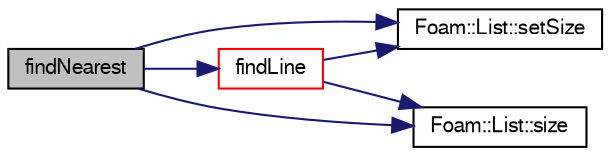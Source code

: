 digraph "findNearest"
{
  bgcolor="transparent";
  edge [fontname="FreeSans",fontsize="10",labelfontname="FreeSans",labelfontsize="10"];
  node [fontname="FreeSans",fontsize="10",shape=record];
  rankdir="LR";
  Node93 [label="findNearest",height=0.2,width=0.4,color="black", fillcolor="grey75", style="filled", fontcolor="black"];
  Node93 -> Node94 [color="midnightblue",fontsize="10",style="solid",fontname="FreeSans"];
  Node94 [label="findLine",height=0.2,width=0.4,color="red",URL="$a25214.html#a2a363a8584a3ae8109cce2aaf6436e3f",tooltip="Find first intersection on segment from start to end. "];
  Node94 -> Node95 [color="midnightblue",fontsize="10",style="solid",fontname="FreeSans"];
  Node95 [label="Foam::List::setSize",height=0.2,width=0.4,color="black",URL="$a25694.html#aedb985ffeaf1bdbfeccc2a8730405703",tooltip="Reset size of List. "];
  Node94 -> Node96 [color="midnightblue",fontsize="10",style="solid",fontname="FreeSans"];
  Node96 [label="Foam::List::size",height=0.2,width=0.4,color="black",URL="$a25694.html#a8a5f6fa29bd4b500caf186f60245b384",tooltip="Override size to be inconsistent with allocated storage. "];
  Node93 -> Node95 [color="midnightblue",fontsize="10",style="solid",fontname="FreeSans"];
  Node93 -> Node96 [color="midnightblue",fontsize="10",style="solid",fontname="FreeSans"];
}

